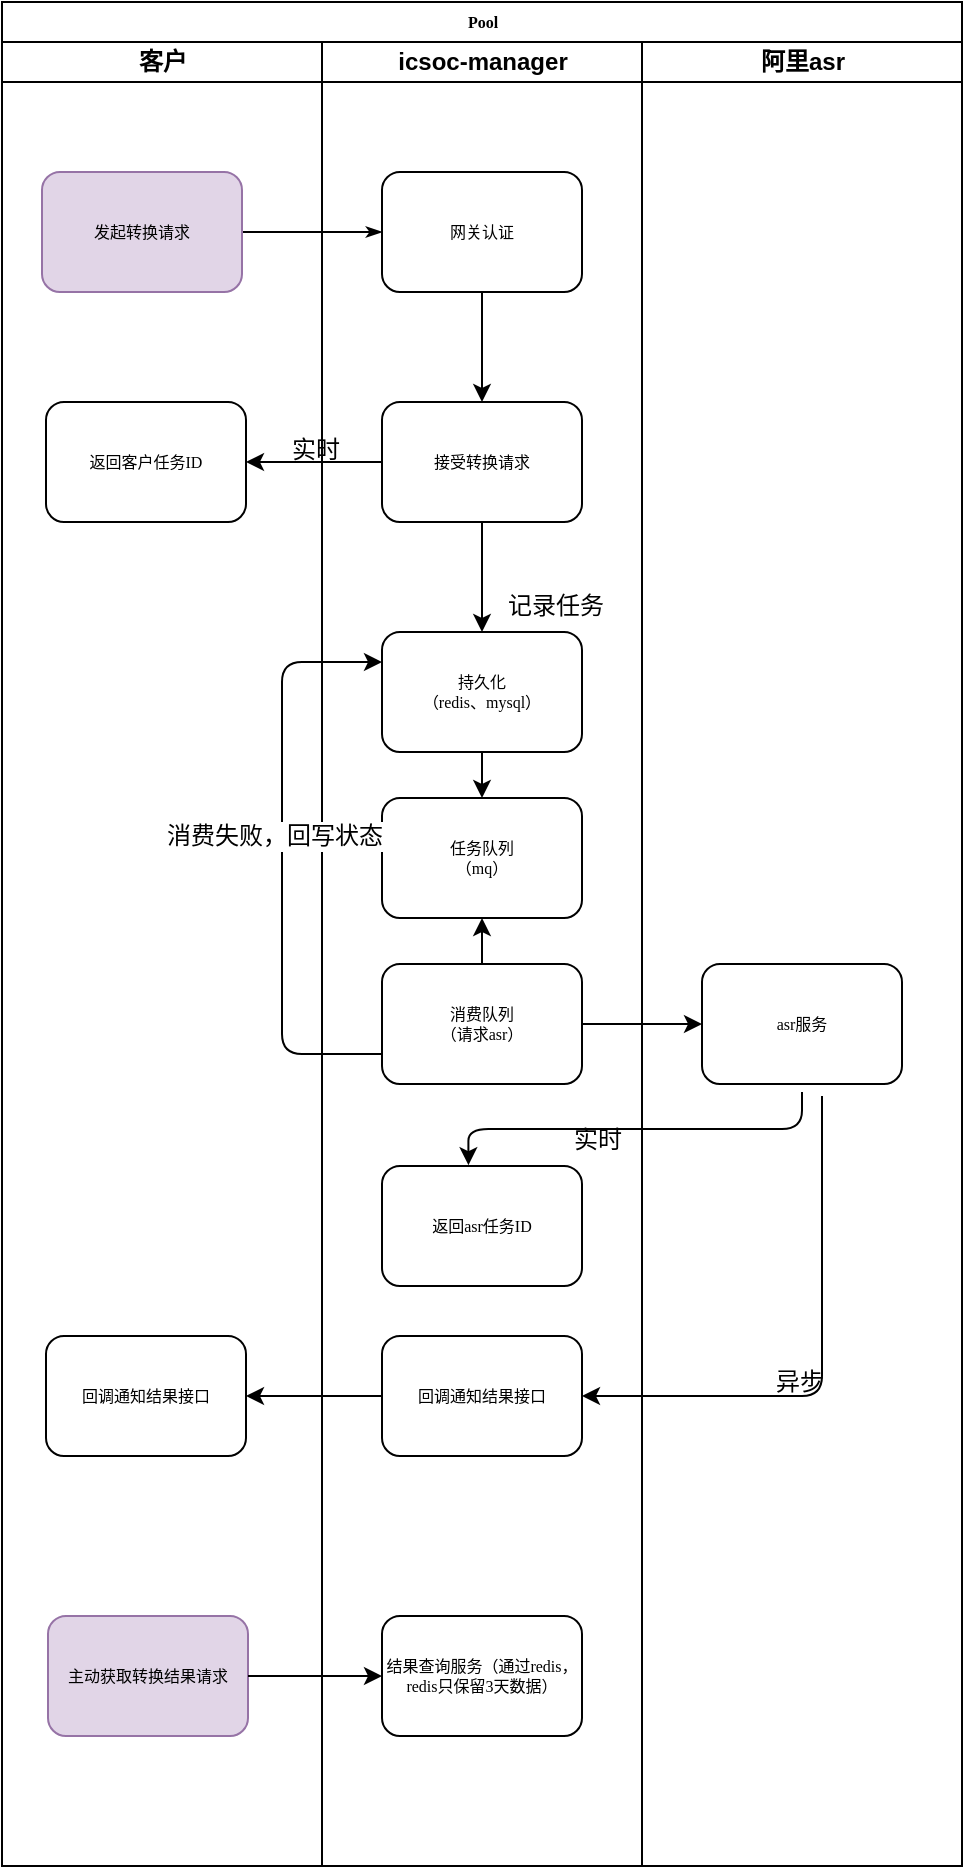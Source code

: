 <mxfile version="10.8.0" type="github"><diagram name="Page-1" id="74e2e168-ea6b-b213-b513-2b3c1d86103e"><mxGraphModel dx="1010" dy="1400" grid="1" gridSize="10" guides="1" tooltips="1" connect="1" arrows="1" fold="1" page="1" pageScale="1" pageWidth="1100" pageHeight="850" background="#ffffff" math="0" shadow="0"><root><mxCell id="0"/><mxCell id="1" parent="0"/><mxCell id="77e6c97f196da883-1" value="Pool" style="swimlane;html=1;childLayout=stackLayout;startSize=20;rounded=0;shadow=0;labelBackgroundColor=none;strokeColor=#000000;strokeWidth=1;fillColor=#ffffff;fontFamily=Verdana;fontSize=8;fontColor=#000000;align=center;" parent="1" vertex="1"><mxGeometry x="60" y="-122" width="480" height="932" as="geometry"/></mxCell><mxCell id="77e6c97f196da883-26" style="edgeStyle=orthogonalEdgeStyle;rounded=1;html=1;labelBackgroundColor=none;startArrow=none;startFill=0;startSize=5;endArrow=classicThin;endFill=1;endSize=5;jettySize=auto;orthogonalLoop=1;strokeColor=#000000;strokeWidth=1;fontFamily=Verdana;fontSize=8;fontColor=#000000;" parent="77e6c97f196da883-1" source="77e6c97f196da883-8" target="77e6c97f196da883-11" edge="1"><mxGeometry relative="1" as="geometry"/></mxCell><mxCell id="77e6c97f196da883-2" value="客户" style="swimlane;html=1;startSize=20;" parent="77e6c97f196da883-1" vertex="1"><mxGeometry y="20" width="160" height="912" as="geometry"/></mxCell><mxCell id="77e6c97f196da883-8" value="发起转换请求" style="rounded=1;whiteSpace=wrap;html=1;shadow=0;labelBackgroundColor=none;strokeColor=#9673a6;strokeWidth=1;fillColor=#e1d5e7;fontFamily=Verdana;fontSize=8;align=center;" parent="77e6c97f196da883-2" vertex="1"><mxGeometry x="20" y="65" width="100" height="60" as="geometry"/></mxCell><mxCell id="77e6c97f196da883-10" value="返回客户任务ID" style="rounded=1;whiteSpace=wrap;html=1;shadow=0;labelBackgroundColor=none;strokeColor=#000000;strokeWidth=1;fillColor=#ffffff;fontFamily=Verdana;fontSize=8;fontColor=#000000;align=center;" parent="77e6c97f196da883-2" vertex="1"><mxGeometry x="22" y="180" width="100" height="60" as="geometry"/></mxCell><mxCell id="XuKhinBHVtSlS5Bp3NOz-21" value="回调通知结果接口" style="rounded=1;whiteSpace=wrap;html=1;shadow=0;labelBackgroundColor=none;strokeColor=#000000;strokeWidth=1;fillColor=#ffffff;fontFamily=Verdana;fontSize=8;fontColor=#000000;align=center;" parent="77e6c97f196da883-2" vertex="1"><mxGeometry x="22" y="647" width="100" height="60" as="geometry"/></mxCell><mxCell id="XuKhinBHVtSlS5Bp3NOz-32" value="主动获取转换结果请求" style="rounded=1;whiteSpace=wrap;html=1;shadow=0;labelBackgroundColor=none;strokeColor=#9673a6;strokeWidth=1;fillColor=#e1d5e7;fontFamily=Verdana;fontSize=8;align=center;" parent="77e6c97f196da883-2" vertex="1"><mxGeometry x="23" y="787" width="100" height="60" as="geometry"/></mxCell><mxCell id="77e6c97f196da883-3" value="icsoc-manager" style="swimlane;html=1;startSize=20;" parent="77e6c97f196da883-1" vertex="1"><mxGeometry x="160" y="20" width="160" height="912" as="geometry"/></mxCell><mxCell id="XuKhinBHVtSlS5Bp3NOz-1" value="" style="edgeStyle=orthogonalEdgeStyle;rounded=0;orthogonalLoop=1;jettySize=auto;html=1;" parent="77e6c97f196da883-3" source="77e6c97f196da883-11" target="77e6c97f196da883-9" edge="1"><mxGeometry relative="1" as="geometry"/></mxCell><mxCell id="77e6c97f196da883-11" value="网关认证" style="rounded=1;whiteSpace=wrap;html=1;shadow=0;labelBackgroundColor=none;strokeColor=#000000;strokeWidth=1;fillColor=#ffffff;fontFamily=Verdana;fontSize=8;fontColor=#000000;align=center;" parent="77e6c97f196da883-3" vertex="1"><mxGeometry x="30" y="65" width="100" height="60" as="geometry"/></mxCell><mxCell id="XuKhinBHVtSlS5Bp3NOz-6" value="" style="edgeStyle=orthogonalEdgeStyle;rounded=0;orthogonalLoop=1;jettySize=auto;html=1;" parent="77e6c97f196da883-3" source="77e6c97f196da883-9" target="XuKhinBHVtSlS5Bp3NOz-5" edge="1"><mxGeometry relative="1" as="geometry"/></mxCell><mxCell id="77e6c97f196da883-9" value="接受转换请求" style="rounded=1;whiteSpace=wrap;html=1;shadow=0;labelBackgroundColor=none;strokeColor=#000000;strokeWidth=1;fillColor=#ffffff;fontFamily=Verdana;fontSize=8;fontColor=#000000;align=center;" parent="77e6c97f196da883-3" vertex="1"><mxGeometry x="30" y="180" width="100" height="60" as="geometry"/></mxCell><mxCell id="fdV57LZCDork6zBScVXZ-10" value="" style="edgeStyle=orthogonalEdgeStyle;rounded=0;orthogonalLoop=1;jettySize=auto;html=1;" edge="1" parent="77e6c97f196da883-3" source="XuKhinBHVtSlS5Bp3NOz-5" target="fdV57LZCDork6zBScVXZ-9"><mxGeometry relative="1" as="geometry"/></mxCell><mxCell id="XuKhinBHVtSlS5Bp3NOz-5" value="持久化&lt;br&gt;（redis、mysql）&lt;br&gt;" style="rounded=1;whiteSpace=wrap;html=1;shadow=0;labelBackgroundColor=none;strokeColor=#000000;strokeWidth=1;fillColor=#ffffff;fontFamily=Verdana;fontSize=8;fontColor=#000000;align=center;" parent="77e6c97f196da883-3" vertex="1"><mxGeometry x="30" y="295" width="100" height="60" as="geometry"/></mxCell><mxCell id="XuKhinBHVtSlS5Bp3NOz-8" value="消费队列&lt;br&gt;（请求asr）&lt;br&gt;" style="rounded=1;whiteSpace=wrap;html=1;shadow=0;labelBackgroundColor=none;strokeColor=#000000;strokeWidth=1;fillColor=#ffffff;fontFamily=Verdana;fontSize=8;fontColor=#000000;align=center;" parent="77e6c97f196da883-3" vertex="1"><mxGeometry x="30" y="461" width="100" height="60" as="geometry"/></mxCell><mxCell id="XuKhinBHVtSlS5Bp3NOz-14" value="返回asr任务ID" style="rounded=1;whiteSpace=wrap;html=1;shadow=0;labelBackgroundColor=none;strokeColor=#000000;strokeWidth=1;fillColor=#ffffff;fontFamily=Verdana;fontSize=8;fontColor=#000000;align=center;" parent="77e6c97f196da883-3" vertex="1"><mxGeometry x="30" y="562" width="100" height="60" as="geometry"/></mxCell><mxCell id="XuKhinBHVtSlS5Bp3NOz-25" value="回调通知结果接口" style="rounded=1;whiteSpace=wrap;html=1;shadow=0;labelBackgroundColor=none;strokeColor=#000000;strokeWidth=1;fillColor=#ffffff;fontFamily=Verdana;fontSize=8;fontColor=#000000;align=center;" parent="77e6c97f196da883-3" vertex="1"><mxGeometry x="30" y="647" width="100" height="60" as="geometry"/></mxCell><mxCell id="XuKhinBHVtSlS5Bp3NOz-34" value="结果查询服务（通过redis，redis只保留3天数据）" style="rounded=1;whiteSpace=wrap;html=1;shadow=0;labelBackgroundColor=none;strokeColor=#000000;strokeWidth=1;fillColor=#ffffff;fontFamily=Verdana;fontSize=8;fontColor=#000000;align=center;" parent="77e6c97f196da883-3" vertex="1"><mxGeometry x="30" y="787" width="100" height="60" as="geometry"/></mxCell><mxCell id="fdV57LZCDork6zBScVXZ-11" value="" style="edgeStyle=orthogonalEdgeStyle;rounded=0;orthogonalLoop=1;jettySize=auto;html=1;" edge="1" parent="77e6c97f196da883-3" source="XuKhinBHVtSlS5Bp3NOz-8" target="fdV57LZCDork6zBScVXZ-9"><mxGeometry relative="1" as="geometry"/></mxCell><mxCell id="fdV57LZCDork6zBScVXZ-9" value="任务队列&lt;br&gt;（mq）&lt;br&gt;" style="rounded=1;whiteSpace=wrap;html=1;shadow=0;labelBackgroundColor=none;strokeColor=#000000;strokeWidth=1;fillColor=#ffffff;fontFamily=Verdana;fontSize=8;fontColor=#000000;align=center;" vertex="1" parent="77e6c97f196da883-3"><mxGeometry x="30" y="378" width="100" height="60" as="geometry"/></mxCell><mxCell id="fdV57LZCDork6zBScVXZ-16" value="" style="edgeStyle=elbowEdgeStyle;elbow=horizontal;endArrow=classic;html=1;exitX=0;exitY=0.75;exitDx=0;exitDy=0;entryX=0;entryY=0.25;entryDx=0;entryDy=0;" edge="1" parent="77e6c97f196da883-3" source="XuKhinBHVtSlS5Bp3NOz-8" target="XuKhinBHVtSlS5Bp3NOz-5"><mxGeometry width="50" height="50" relative="1" as="geometry"><mxPoint x="-17" y="506" as="sourcePoint"/><mxPoint x="33" y="456" as="targetPoint"/><Array as="points"><mxPoint x="-20" y="408"/></Array></mxGeometry></mxCell><mxCell id="fdV57LZCDork6zBScVXZ-17" value="消费失败，回写状态" style="text;html=1;resizable=0;points=[];align=center;verticalAlign=middle;labelBackgroundColor=#ffffff;" vertex="1" connectable="0" parent="fdV57LZCDork6zBScVXZ-16"><mxGeometry x="0.074" y="4" relative="1" as="geometry"><mxPoint as="offset"/></mxGeometry></mxCell><mxCell id="77e6c97f196da883-4" value="阿里asr" style="swimlane;html=1;startSize=20;" parent="77e6c97f196da883-1" vertex="1"><mxGeometry x="320" y="20" width="160" height="912" as="geometry"/></mxCell><mxCell id="XuKhinBHVtSlS5Bp3NOz-12" value="asr服务" style="rounded=1;whiteSpace=wrap;html=1;shadow=0;labelBackgroundColor=none;strokeColor=#000000;strokeWidth=1;fillColor=#ffffff;fontFamily=Verdana;fontSize=8;fontColor=#000000;align=center;" parent="77e6c97f196da883-4" vertex="1"><mxGeometry x="30" y="461" width="100" height="60" as="geometry"/></mxCell><mxCell id="XuKhinBHVtSlS5Bp3NOz-17" value="" style="edgeStyle=elbowEdgeStyle;elbow=vertical;endArrow=classic;html=1;exitX=0.432;exitY=-0.007;exitDx=0;exitDy=0;exitPerimeter=0;entryX=0.432;entryY=-0.007;entryDx=0;entryDy=0;entryPerimeter=0;" parent="77e6c97f196da883-4" target="XuKhinBHVtSlS5Bp3NOz-14" edge="1"><mxGeometry width="50" height="50" relative="1" as="geometry"><mxPoint x="80" y="525" as="sourcePoint"/><mxPoint x="30" y="575" as="targetPoint"/></mxGeometry></mxCell><mxCell id="XuKhinBHVtSlS5Bp3NOz-4" value="" style="edgeStyle=orthogonalEdgeStyle;rounded=0;orthogonalLoop=1;jettySize=auto;html=1;" parent="77e6c97f196da883-1" source="77e6c97f196da883-9" target="77e6c97f196da883-10" edge="1"><mxGeometry relative="1" as="geometry"/></mxCell><mxCell id="XuKhinBHVtSlS5Bp3NOz-13" value="" style="edgeStyle=orthogonalEdgeStyle;rounded=0;orthogonalLoop=1;jettySize=auto;html=1;" parent="77e6c97f196da883-1" source="XuKhinBHVtSlS5Bp3NOz-8" target="XuKhinBHVtSlS5Bp3NOz-12" edge="1"><mxGeometry relative="1" as="geometry"/></mxCell><mxCell id="XuKhinBHVtSlS5Bp3NOz-31" value="" style="edgeStyle=orthogonalEdgeStyle;rounded=0;orthogonalLoop=1;jettySize=auto;html=1;" parent="77e6c97f196da883-1" source="XuKhinBHVtSlS5Bp3NOz-25" target="XuKhinBHVtSlS5Bp3NOz-21" edge="1"><mxGeometry relative="1" as="geometry"/></mxCell><mxCell id="XuKhinBHVtSlS5Bp3NOz-35" value="" style="edgeStyle=orthogonalEdgeStyle;rounded=0;orthogonalLoop=1;jettySize=auto;html=1;" parent="77e6c97f196da883-1" source="XuKhinBHVtSlS5Bp3NOz-32" target="XuKhinBHVtSlS5Bp3NOz-34" edge="1"><mxGeometry relative="1" as="geometry"/></mxCell><mxCell id="XuKhinBHVtSlS5Bp3NOz-7" value="记录任务" style="text;html=1;resizable=0;points=[];autosize=1;align=left;verticalAlign=top;spacingTop=-4;" parent="1" vertex="1"><mxGeometry x="311" y="170" width="60" height="20" as="geometry"/></mxCell><mxCell id="XuKhinBHVtSlS5Bp3NOz-10" value="实时" style="text;html=1;resizable=0;points=[];autosize=1;align=left;verticalAlign=top;spacingTop=-4;" parent="1" vertex="1"><mxGeometry x="203" y="92" width="40" height="20" as="geometry"/></mxCell><mxCell id="XuKhinBHVtSlS5Bp3NOz-18" value="实时" style="text;html=1;resizable=0;points=[];autosize=1;align=left;verticalAlign=top;spacingTop=-4;" parent="1" vertex="1"><mxGeometry x="344" y="437" width="40" height="20" as="geometry"/></mxCell><mxCell id="XuKhinBHVtSlS5Bp3NOz-29" value="" style="edgeStyle=elbowEdgeStyle;elbow=vertical;endArrow=classic;html=1;" parent="1" target="XuKhinBHVtSlS5Bp3NOz-25" edge="1"><mxGeometry width="50" height="50" relative="1" as="geometry"><mxPoint x="470" y="425" as="sourcePoint"/><mxPoint x="303" y="470" as="targetPoint"/><Array as="points"><mxPoint x="470" y="575"/></Array></mxGeometry></mxCell><mxCell id="XuKhinBHVtSlS5Bp3NOz-30" value="异步" style="text;html=1;resizable=0;points=[];autosize=1;align=left;verticalAlign=top;spacingTop=-4;" parent="1" vertex="1"><mxGeometry x="445" y="558" width="40" height="20" as="geometry"/></mxCell></root></mxGraphModel></diagram></mxfile>